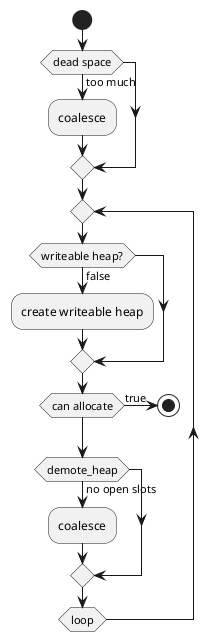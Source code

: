 ' Licensed under the Apache License, Version 2.0 (the "License");
' you may not use this file except in compliance with the License.
' You may obtain a copy of the License at http://www.apache.org/licenses/LICENSE-2.0
' Unless required by  applicable law or agreed to in writing, software distributed under the License is distributed
' on an \"AS IS\" BASIS, WITHOUT WARRANTIES OR CONDITIONS OF ANY KIND, either express or implied.
' See the License for the specific language governing permissions and limitations under the License.

@startuml

start

if (dead space) then (too much)
  :coalesce;
endif

repeat
if (writeable heap?) then (false)
  :create writeable heap;
endif
if (can allocate) then (true)
  stop
endif
if (demote_heap) then (no open slots)
  :coalesce;
endif
repeat while(loop)
detach

@enduml
